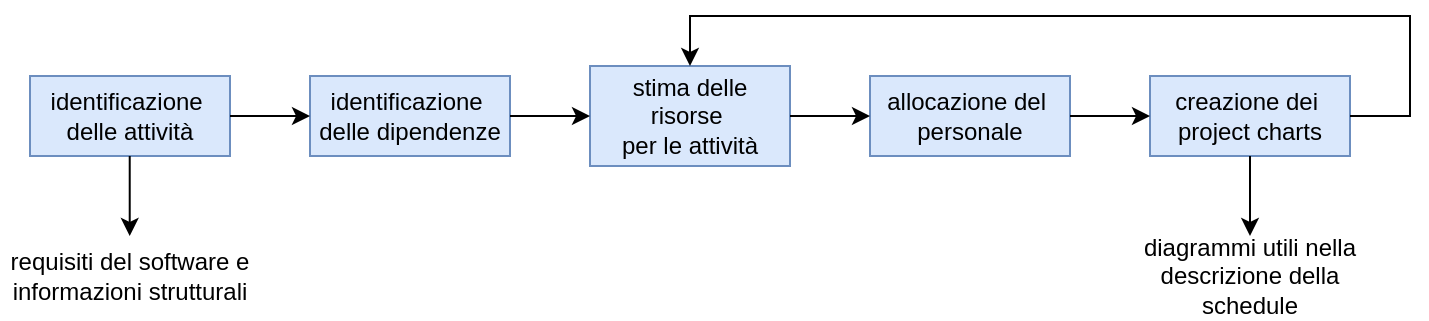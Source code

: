 <mxfile version="24.7.17">
  <diagram name="Pagina-1" id="1W5L0b2t8rQtKR0dZAmD">
    <mxGraphModel dx="1434" dy="738" grid="1" gridSize="10" guides="1" tooltips="1" connect="1" arrows="1" fold="1" page="1" pageScale="1" pageWidth="827" pageHeight="1169" math="0" shadow="0">
      <root>
        <mxCell id="0" />
        <mxCell id="1" parent="0" />
        <mxCell id="FI9Jx3ovwm6Ssb1e2RYQ-1" value="identificazione&amp;nbsp;&lt;div&gt;delle attività&lt;/div&gt;" style="text;html=1;align=center;verticalAlign=middle;whiteSpace=wrap;rounded=0;fillColor=#dae8fc;strokeColor=#6c8ebf;" vertex="1" parent="1">
          <mxGeometry x="45" y="60" width="100" height="40" as="geometry" />
        </mxCell>
        <mxCell id="FI9Jx3ovwm6Ssb1e2RYQ-2" value="identificazione&amp;nbsp;&lt;div&gt;delle dipendenze&lt;/div&gt;" style="text;html=1;align=center;verticalAlign=middle;whiteSpace=wrap;rounded=0;fillColor=#dae8fc;strokeColor=#6c8ebf;" vertex="1" parent="1">
          <mxGeometry x="185" y="60" width="100" height="40" as="geometry" />
        </mxCell>
        <mxCell id="FI9Jx3ovwm6Ssb1e2RYQ-3" value="" style="endArrow=classic;html=1;rounded=0;exitX=1;exitY=0.5;exitDx=0;exitDy=0;entryX=0;entryY=0.5;entryDx=0;entryDy=0;" edge="1" parent="1" source="FI9Jx3ovwm6Ssb1e2RYQ-1" target="FI9Jx3ovwm6Ssb1e2RYQ-2">
          <mxGeometry width="50" height="50" relative="1" as="geometry">
            <mxPoint x="165" y="40" as="sourcePoint" />
            <mxPoint x="215" y="-10" as="targetPoint" />
          </mxGeometry>
        </mxCell>
        <mxCell id="FI9Jx3ovwm6Ssb1e2RYQ-4" value="stima delle risorse&amp;nbsp;&lt;div&gt;per le attività&lt;/div&gt;" style="text;html=1;align=center;verticalAlign=middle;whiteSpace=wrap;rounded=0;fillColor=#dae8fc;strokeColor=#6c8ebf;" vertex="1" parent="1">
          <mxGeometry x="325" y="55" width="100" height="50" as="geometry" />
        </mxCell>
        <mxCell id="FI9Jx3ovwm6Ssb1e2RYQ-5" value="" style="endArrow=classic;html=1;rounded=0;exitX=1;exitY=0.5;exitDx=0;exitDy=0;entryX=0;entryY=0.5;entryDx=0;entryDy=0;" edge="1" parent="1" source="FI9Jx3ovwm6Ssb1e2RYQ-2" target="FI9Jx3ovwm6Ssb1e2RYQ-4">
          <mxGeometry width="50" height="50" relative="1" as="geometry">
            <mxPoint x="345" y="120" as="sourcePoint" />
            <mxPoint x="395" y="70" as="targetPoint" />
          </mxGeometry>
        </mxCell>
        <mxCell id="FI9Jx3ovwm6Ssb1e2RYQ-6" value="allocazione del&amp;nbsp;&lt;div&gt;personale&lt;/div&gt;" style="text;html=1;align=center;verticalAlign=middle;whiteSpace=wrap;rounded=0;fillColor=#dae8fc;strokeColor=#6c8ebf;" vertex="1" parent="1">
          <mxGeometry x="465" y="60" width="100" height="40" as="geometry" />
        </mxCell>
        <mxCell id="FI9Jx3ovwm6Ssb1e2RYQ-7" value="creazione dei&amp;nbsp;&lt;div&gt;project charts&lt;/div&gt;" style="text;html=1;align=center;verticalAlign=middle;whiteSpace=wrap;rounded=0;fillColor=#dae8fc;strokeColor=#6c8ebf;" vertex="1" parent="1">
          <mxGeometry x="605" y="60" width="100" height="40" as="geometry" />
        </mxCell>
        <mxCell id="FI9Jx3ovwm6Ssb1e2RYQ-8" value="" style="endArrow=classic;html=1;rounded=0;entryX=0;entryY=0.5;entryDx=0;entryDy=0;exitX=1;exitY=0.5;exitDx=0;exitDy=0;" edge="1" parent="1" source="FI9Jx3ovwm6Ssb1e2RYQ-6" target="FI9Jx3ovwm6Ssb1e2RYQ-7">
          <mxGeometry width="50" height="50" relative="1" as="geometry">
            <mxPoint x="365" y="170" as="sourcePoint" />
            <mxPoint x="415" y="120" as="targetPoint" />
          </mxGeometry>
        </mxCell>
        <mxCell id="FI9Jx3ovwm6Ssb1e2RYQ-9" value="" style="endArrow=classic;html=1;rounded=0;entryX=0;entryY=0.5;entryDx=0;entryDy=0;exitX=1;exitY=0.5;exitDx=0;exitDy=0;" edge="1" parent="1" source="FI9Jx3ovwm6Ssb1e2RYQ-4" target="FI9Jx3ovwm6Ssb1e2RYQ-6">
          <mxGeometry width="50" height="50" relative="1" as="geometry">
            <mxPoint x="365" y="170" as="sourcePoint" />
            <mxPoint x="415" y="120" as="targetPoint" />
          </mxGeometry>
        </mxCell>
        <mxCell id="FI9Jx3ovwm6Ssb1e2RYQ-10" value="diagrammi utili nella descrizione della schedule" style="text;html=1;align=center;verticalAlign=middle;whiteSpace=wrap;rounded=0;" vertex="1" parent="1">
          <mxGeometry x="590" y="140" width="130" height="40" as="geometry" />
        </mxCell>
        <mxCell id="FI9Jx3ovwm6Ssb1e2RYQ-12" value="" style="endArrow=classic;html=1;rounded=0;exitX=0.5;exitY=1;exitDx=0;exitDy=0;" edge="1" parent="1" source="FI9Jx3ovwm6Ssb1e2RYQ-7">
          <mxGeometry width="50" height="50" relative="1" as="geometry">
            <mxPoint x="575" y="160" as="sourcePoint" />
            <mxPoint x="655" y="140" as="targetPoint" />
          </mxGeometry>
        </mxCell>
        <mxCell id="FI9Jx3ovwm6Ssb1e2RYQ-13" value="requisiti del software e informazioni strutturali" style="text;html=1;align=center;verticalAlign=middle;whiteSpace=wrap;rounded=0;" vertex="1" parent="1">
          <mxGeometry x="30" y="145" width="130" height="30" as="geometry" />
        </mxCell>
        <mxCell id="FI9Jx3ovwm6Ssb1e2RYQ-14" value="" style="endArrow=classic;html=1;rounded=0;exitX=0.5;exitY=1;exitDx=0;exitDy=0;" edge="1" parent="1">
          <mxGeometry width="50" height="50" relative="1" as="geometry">
            <mxPoint x="94.86" y="100" as="sourcePoint" />
            <mxPoint x="94.86" y="140" as="targetPoint" />
          </mxGeometry>
        </mxCell>
        <mxCell id="FI9Jx3ovwm6Ssb1e2RYQ-15" value="" style="endArrow=classic;html=1;rounded=0;exitX=1;exitY=0.5;exitDx=0;exitDy=0;entryX=0.5;entryY=0;entryDx=0;entryDy=0;" edge="1" parent="1" source="FI9Jx3ovwm6Ssb1e2RYQ-7" target="FI9Jx3ovwm6Ssb1e2RYQ-4">
          <mxGeometry width="50" height="50" relative="1" as="geometry">
            <mxPoint x="695" y="40" as="sourcePoint" />
            <mxPoint x="375" y="30" as="targetPoint" />
            <Array as="points">
              <mxPoint x="735" y="80" />
              <mxPoint x="735" y="30" />
              <mxPoint x="375" y="30" />
            </Array>
          </mxGeometry>
        </mxCell>
      </root>
    </mxGraphModel>
  </diagram>
</mxfile>
